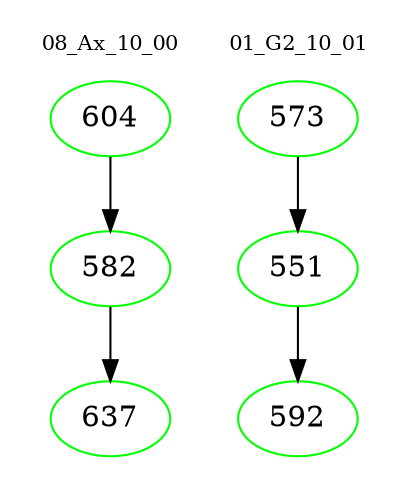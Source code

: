 digraph{
subgraph cluster_0 {
color = white
label = "08_Ax_10_00";
fontsize=10;
T0_604 [label="604", color="green"]
T0_604 -> T0_582 [color="black"]
T0_582 [label="582", color="green"]
T0_582 -> T0_637 [color="black"]
T0_637 [label="637", color="green"]
}
subgraph cluster_1 {
color = white
label = "01_G2_10_01";
fontsize=10;
T1_573 [label="573", color="green"]
T1_573 -> T1_551 [color="black"]
T1_551 [label="551", color="green"]
T1_551 -> T1_592 [color="black"]
T1_592 [label="592", color="green"]
}
}
